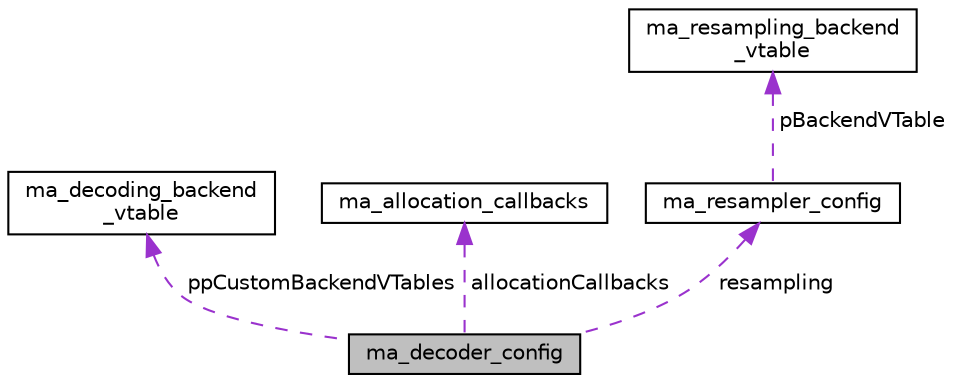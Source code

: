 digraph "ma_decoder_config"
{
 // LATEX_PDF_SIZE
  edge [fontname="Helvetica",fontsize="10",labelfontname="Helvetica",labelfontsize="10"];
  node [fontname="Helvetica",fontsize="10",shape=record];
  Node1 [label="ma_decoder_config",height=0.2,width=0.4,color="black", fillcolor="grey75", style="filled", fontcolor="black",tooltip=" "];
  Node2 -> Node1 [dir="back",color="darkorchid3",fontsize="10",style="dashed",label=" ppCustomBackendVTables" ];
  Node2 [label="ma_decoding_backend\l_vtable",height=0.2,width=0.4,color="black", fillcolor="white", style="filled",URL="$structma__decoding__backend__vtable.html",tooltip=" "];
  Node3 -> Node1 [dir="back",color="darkorchid3",fontsize="10",style="dashed",label=" allocationCallbacks" ];
  Node3 [label="ma_allocation_callbacks",height=0.2,width=0.4,color="black", fillcolor="white", style="filled",URL="$structma__allocation__callbacks.html",tooltip=" "];
  Node4 -> Node1 [dir="back",color="darkorchid3",fontsize="10",style="dashed",label=" resampling" ];
  Node4 [label="ma_resampler_config",height=0.2,width=0.4,color="black", fillcolor="white", style="filled",URL="$structma__resampler__config.html",tooltip=" "];
  Node5 -> Node4 [dir="back",color="darkorchid3",fontsize="10",style="dashed",label=" pBackendVTable" ];
  Node5 [label="ma_resampling_backend\l_vtable",height=0.2,width=0.4,color="black", fillcolor="white", style="filled",URL="$structma__resampling__backend__vtable.html",tooltip=" "];
}
